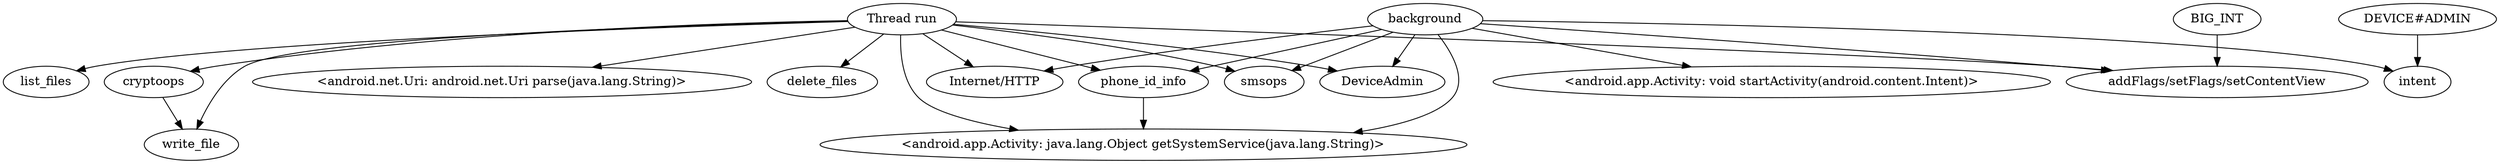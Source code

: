 strict digraph "" {
	graph ["graph"="{}"];
	list_files	 [domain=library,
		type=merged];
	write_file	 [domain=library,
		type=merged];
	"<android.app.Activity: void startActivity(android.content.Intent)>"	 [domain=library,
		type=SENSITIVE_METHOD];
	"<android.app.Activity: java.lang.Object getSystemService(java.lang.String)>"	 [domain=library,
		type=SENSITIVE_METHOD];
	"<android.net.Uri: android.net.Uri parse(java.lang.String)>"	 [domain=library,
		type=SENSITIVE_METHOD];
	delete_files	 [domain=library,
		type=merged];
	"Internet/HTTP"	 [domain=library,
		type=merged];
	smsops	 [domain=library,
		type=SENSITIVE_METHOD];
	BIG_INT	 [domain=library,
		type=CONST_INT];
	"addFlags/setFlags/setContentView"	 [domain=library,
		type=merged];
	BIG_INT -> "addFlags/setFlags/setContentView"	 [deps=DATAFLOW,
		type=DEP];
	"DEVICE#ADMIN"	 [domain=library,
		type=CONST_STRING];
	intent	 [domain=library,
		type=merged];
	"DEVICE#ADMIN" -> intent	 [deps=DATAFLOW,
		type=DEP];
	DeviceAdmin	 [domain=library,
		type=merged];
	cryptoops	 [domain=library,
		type=merged];
	cryptoops -> write_file	 [deps=DATAFLOW,
		type=DEP];
	phone_id_info	 [domain=library,
		type=merged];
	phone_id_info -> "<android.app.Activity: java.lang.Object getSystemService(java.lang.String)>"	 [deps="DATAFLOW-CALL",
		type=DEP];
	background	 [domain=library,
		type=entrypoint];
	background -> "<android.app.Activity: void startActivity(android.content.Intent)>"	 [deps="FROM_SENSITIVE_PARENT_TO_SENSITIVE_API-CALL",
		type=DEP];
	background -> "<android.app.Activity: java.lang.Object getSystemService(java.lang.String)>"	 [deps="FROM_SENSITIVE_PARENT_TO_SENSITIVE_API-CALL-CALL-CALL",
		type=DEP];
	background -> "Internet/HTTP"	 [deps="FROM_SENSITIVE_PARENT_TO_SENSITIVE_API-CALL-CALL-CALL",
		type=DEP];
	background -> smsops	 [deps="FROM_SENSITIVE_PARENT_TO_SENSITIVE_API-CALL-CALL",
		type=DEP];
	background -> intent	 [deps="FROM_SENSITIVE_PARENT_TO_SENSITIVE_API-CALL",
		type=DEP];
	background -> DeviceAdmin	 [deps="FROM_SENSITIVE_PARENT_TO_SENSITIVE_API-CALL",
		type=DEP];
	background -> "addFlags/setFlags/setContentView"	 [deps="FROM_SENSITIVE_PARENT_TO_SENSITIVE_API-CALL",
		type=DEP];
	background -> phone_id_info	 [deps="FROM_SENSITIVE_PARENT_TO_SENSITIVE_API-CALL-CALL-CALL",
		type=DEP];
	"Thread run"	 [domain=library,
		type=entrypoint];
	"Thread run" -> list_files	 [deps="FROM_SENSITIVE_PARENT_TO_SENSITIVE_API-CALL-CALL-CALL",
		type=DEP];
	"Thread run" -> write_file	 [deps="FROM_SENSITIVE_PARENT_TO_SENSITIVE_API-CALL-CALL-CALL",
		type=DEP];
	"Thread run" -> "<android.app.Activity: java.lang.Object getSystemService(java.lang.String)>"	 [deps="FROM_SENSITIVE_PARENT_TO_SENSITIVE_API-CALL-CALL",
		type=DEP];
	"Thread run" -> "<android.net.Uri: android.net.Uri parse(java.lang.String)>"	 [deps="FROM_SENSITIVE_PARENT_TO_SENSITIVE_API-CALL-CALL",
		type=DEP];
	"Thread run" -> delete_files	 [deps="FROM_SENSITIVE_PARENT_TO_SENSITIVE_API-CALL-CALL",
		type=DEP];
	"Thread run" -> "Internet/HTTP"	 [deps="FROM_SENSITIVE_PARENT_TO_SENSITIVE_API-CALL",
		type=DEP];
	"Thread run" -> smsops	 [deps="FROM_SENSITIVE_PARENT_TO_SENSITIVE_API-CALL-CALL",
		type=DEP];
	"Thread run" -> DeviceAdmin	 [deps="FROM_SENSITIVE_PARENT_TO_SENSITIVE_API-CALL-CALL",
		type=DEP];
	"Thread run" -> cryptoops	 [deps="FROM_SENSITIVE_PARENT_TO_SENSITIVE_API-CALL-CALL-CALL",
		type=DEP];
	"Thread run" -> "addFlags/setFlags/setContentView"	 [deps="FROM_SENSITIVE_PARENT_TO_SENSITIVE_API-CALL",
		type=DEP];
	"Thread run" -> phone_id_info	 [deps="FROM_SENSITIVE_PARENT_TO_SENSITIVE_API-CALL-CALL",
		type=DEP];
}
